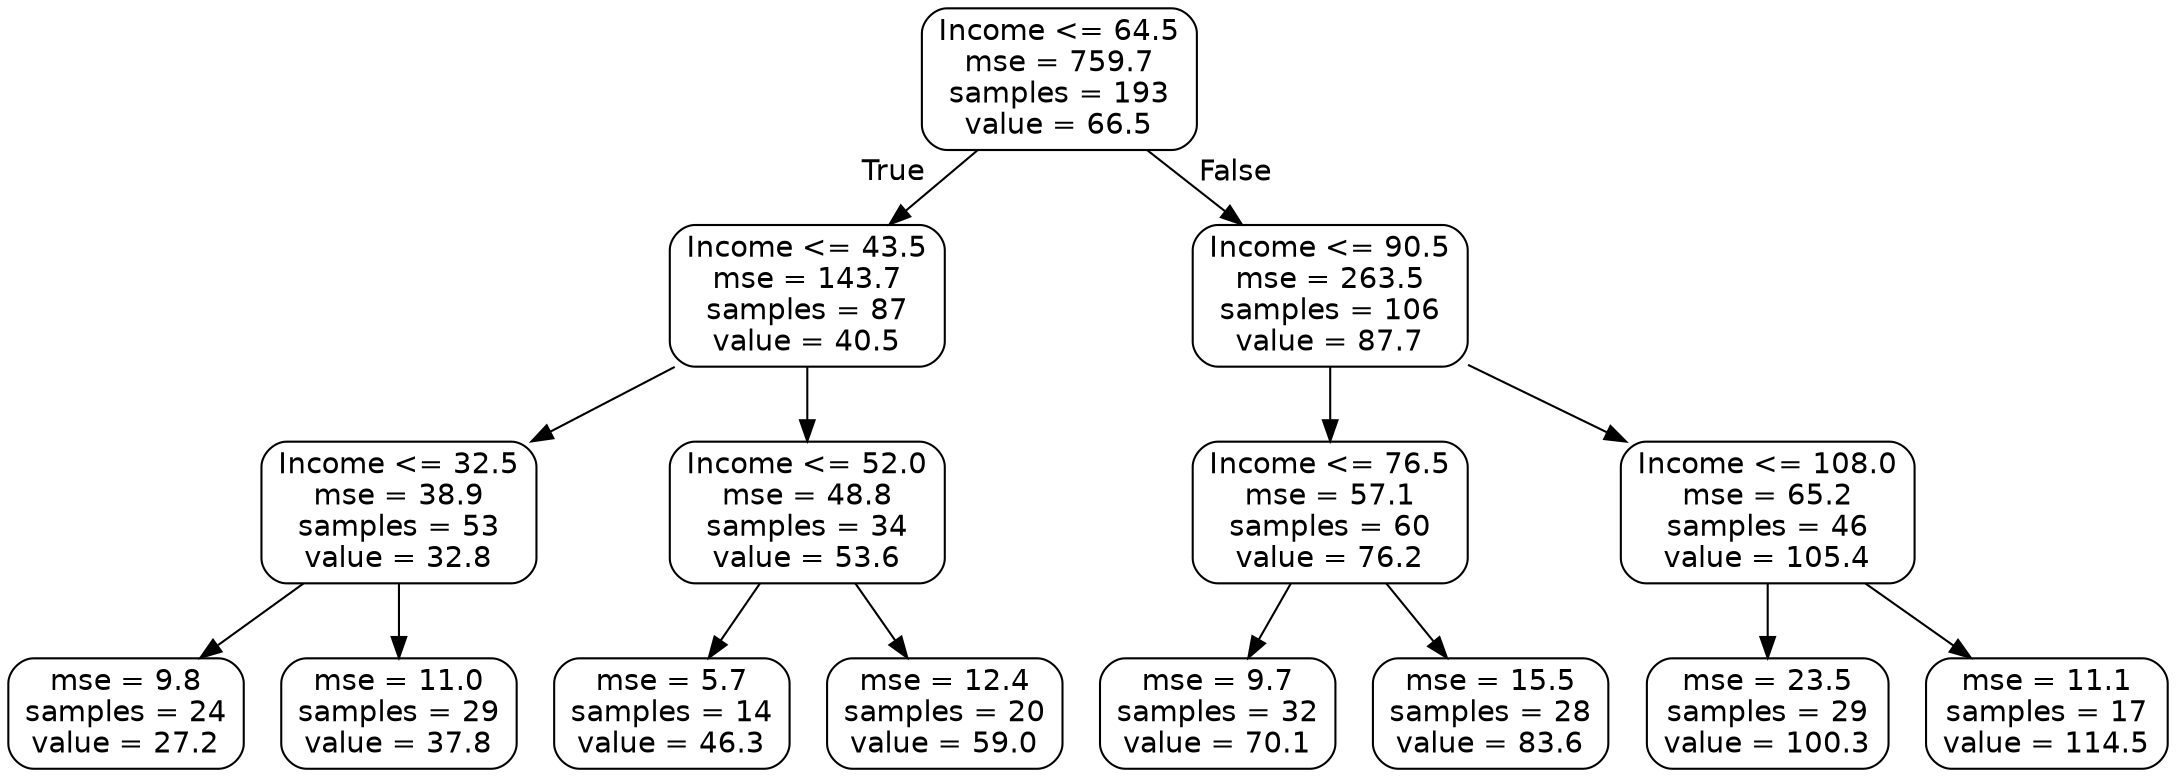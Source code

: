 digraph Tree {
node [shape=box, style="rounded", color="black", fontname=helvetica] ;
edge [fontname=helvetica] ;
0 [label="Income <= 64.5\nmse = 759.7\nsamples = 193\nvalue = 66.5"] ;
1 [label="Income <= 43.5\nmse = 143.7\nsamples = 87\nvalue = 40.5"] ;
0 -> 1 [labeldistance=2.5, labelangle=45, headlabel="True"] ;
2 [label="Income <= 32.5\nmse = 38.9\nsamples = 53\nvalue = 32.8"] ;
1 -> 2 ;
3 [label="mse = 9.8\nsamples = 24\nvalue = 27.2"] ;
2 -> 3 ;
4 [label="mse = 11.0\nsamples = 29\nvalue = 37.8"] ;
2 -> 4 ;
5 [label="Income <= 52.0\nmse = 48.8\nsamples = 34\nvalue = 53.6"] ;
1 -> 5 ;
6 [label="mse = 5.7\nsamples = 14\nvalue = 46.3"] ;
5 -> 6 ;
7 [label="mse = 12.4\nsamples = 20\nvalue = 59.0"] ;
5 -> 7 ;
8 [label="Income <= 90.5\nmse = 263.5\nsamples = 106\nvalue = 87.7"] ;
0 -> 8 [labeldistance=2.5, labelangle=-45, headlabel="False"] ;
9 [label="Income <= 76.5\nmse = 57.1\nsamples = 60\nvalue = 76.2"] ;
8 -> 9 ;
10 [label="mse = 9.7\nsamples = 32\nvalue = 70.1"] ;
9 -> 10 ;
11 [label="mse = 15.5\nsamples = 28\nvalue = 83.6"] ;
9 -> 11 ;
12 [label="Income <= 108.0\nmse = 65.2\nsamples = 46\nvalue = 105.4"] ;
8 -> 12 ;
13 [label="mse = 23.5\nsamples = 29\nvalue = 100.3"] ;
12 -> 13 ;
14 [label="mse = 11.1\nsamples = 17\nvalue = 114.5"] ;
12 -> 14 ;
}
